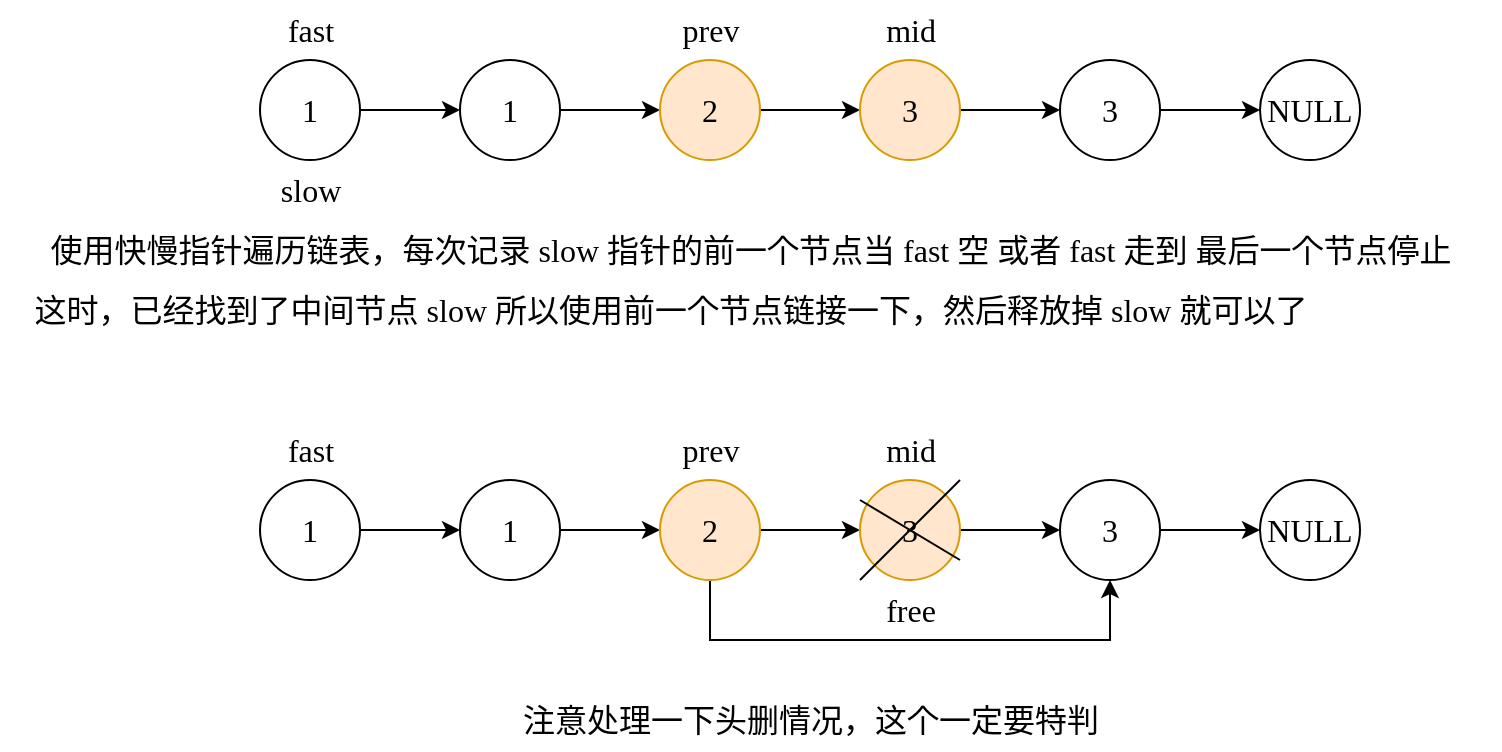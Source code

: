 <mxfile version="20.2.3" type="device"><diagram id="SsHk9cqMixbzLnfuzSgn" name="第 1 页"><mxGraphModel dx="1038" dy="641" grid="1" gridSize="10" guides="1" tooltips="1" connect="1" arrows="1" fold="1" page="1" pageScale="1" pageWidth="1900" pageHeight="5000" math="0" shadow="0"><root><mxCell id="0"/><mxCell id="1" parent="0"/><mxCell id="9NGalmY1Jz5O2IrgaZSP-8" value="" style="edgeStyle=orthogonalEdgeStyle;rounded=0;orthogonalLoop=1;jettySize=auto;html=1;fontFamily=Comic Sans MS;fontSize=16;" parent="1" source="9NGalmY1Jz5O2IrgaZSP-2" target="9NGalmY1Jz5O2IrgaZSP-3" edge="1"><mxGeometry relative="1" as="geometry"/></mxCell><mxCell id="9NGalmY1Jz5O2IrgaZSP-2" value="1" style="ellipse;whiteSpace=wrap;html=1;aspect=fixed;fontSize=16;fontFamily=Comic Sans MS;" parent="1" vertex="1"><mxGeometry x="210" y="240" width="50" height="50" as="geometry"/></mxCell><mxCell id="9NGalmY1Jz5O2IrgaZSP-9" value="" style="edgeStyle=orthogonalEdgeStyle;rounded=0;orthogonalLoop=1;jettySize=auto;html=1;fontFamily=Comic Sans MS;fontSize=16;" parent="1" source="9NGalmY1Jz5O2IrgaZSP-3" target="9NGalmY1Jz5O2IrgaZSP-4" edge="1"><mxGeometry relative="1" as="geometry"/></mxCell><mxCell id="9NGalmY1Jz5O2IrgaZSP-3" value="1" style="ellipse;whiteSpace=wrap;html=1;aspect=fixed;fontSize=16;fontFamily=Comic Sans MS;" parent="1" vertex="1"><mxGeometry x="310" y="240" width="50" height="50" as="geometry"/></mxCell><mxCell id="9NGalmY1Jz5O2IrgaZSP-10" value="" style="edgeStyle=orthogonalEdgeStyle;rounded=0;orthogonalLoop=1;jettySize=auto;html=1;fontFamily=Comic Sans MS;fontSize=16;" parent="1" source="9NGalmY1Jz5O2IrgaZSP-4" target="9NGalmY1Jz5O2IrgaZSP-5" edge="1"><mxGeometry relative="1" as="geometry"/></mxCell><mxCell id="9NGalmY1Jz5O2IrgaZSP-4" value="2" style="ellipse;whiteSpace=wrap;html=1;aspect=fixed;fontSize=16;fontFamily=Comic Sans MS;fillColor=#ffe6cc;strokeColor=#d79b00;" parent="1" vertex="1"><mxGeometry x="410" y="240" width="50" height="50" as="geometry"/></mxCell><mxCell id="9NGalmY1Jz5O2IrgaZSP-11" value="" style="edgeStyle=orthogonalEdgeStyle;rounded=0;orthogonalLoop=1;jettySize=auto;html=1;fontFamily=Comic Sans MS;fontSize=16;" parent="1" source="9NGalmY1Jz5O2IrgaZSP-5" target="9NGalmY1Jz5O2IrgaZSP-6" edge="1"><mxGeometry relative="1" as="geometry"/></mxCell><mxCell id="9NGalmY1Jz5O2IrgaZSP-5" value="3" style="ellipse;whiteSpace=wrap;html=1;aspect=fixed;fontSize=16;fontFamily=Comic Sans MS;fillColor=#ffe6cc;strokeColor=#d79b00;" parent="1" vertex="1"><mxGeometry x="510" y="240" width="50" height="50" as="geometry"/></mxCell><mxCell id="9NGalmY1Jz5O2IrgaZSP-13" value="" style="edgeStyle=orthogonalEdgeStyle;rounded=0;orthogonalLoop=1;jettySize=auto;html=1;fontFamily=Comic Sans MS;fontSize=16;" parent="1" source="9NGalmY1Jz5O2IrgaZSP-6" target="9NGalmY1Jz5O2IrgaZSP-12" edge="1"><mxGeometry relative="1" as="geometry"/></mxCell><mxCell id="9NGalmY1Jz5O2IrgaZSP-6" value="3" style="ellipse;whiteSpace=wrap;html=1;aspect=fixed;fontSize=16;fontFamily=Comic Sans MS;" parent="1" vertex="1"><mxGeometry x="610" y="240" width="50" height="50" as="geometry"/></mxCell><mxCell id="9NGalmY1Jz5O2IrgaZSP-12" value="NULL" style="ellipse;whiteSpace=wrap;html=1;aspect=fixed;fontSize=16;fontFamily=Comic Sans MS;" parent="1" vertex="1"><mxGeometry x="710" y="240" width="50" height="50" as="geometry"/></mxCell><mxCell id="9NGalmY1Jz5O2IrgaZSP-14" value="fast" style="text;html=1;align=center;verticalAlign=middle;resizable=0;points=[];autosize=1;strokeColor=none;fillColor=none;fontSize=16;fontFamily=Comic Sans MS;" parent="1" vertex="1"><mxGeometry x="205" y="210" width="60" height="30" as="geometry"/></mxCell><mxCell id="9NGalmY1Jz5O2IrgaZSP-15" value="slow" style="text;html=1;align=center;verticalAlign=middle;resizable=0;points=[];autosize=1;strokeColor=none;fillColor=none;fontSize=16;fontFamily=Comic Sans MS;" parent="1" vertex="1"><mxGeometry x="205" y="290" width="60" height="30" as="geometry"/></mxCell><mxCell id="pcZTcT-VUn0MMEHsn8Fn-1" value="mid" style="text;html=1;align=center;verticalAlign=middle;resizable=0;points=[];autosize=1;strokeColor=none;fillColor=none;fontSize=16;fontFamily=Comic Sans MS;" vertex="1" parent="1"><mxGeometry x="510" y="210" width="50" height="30" as="geometry"/></mxCell><mxCell id="pcZTcT-VUn0MMEHsn8Fn-2" value="prev" style="text;html=1;align=center;verticalAlign=middle;resizable=0;points=[];autosize=1;strokeColor=none;fillColor=none;fontSize=16;fontFamily=Comic Sans MS;" vertex="1" parent="1"><mxGeometry x="405" y="210" width="60" height="30" as="geometry"/></mxCell><mxCell id="pcZTcT-VUn0MMEHsn8Fn-3" value="使用快慢指针遍历链表，每次记录 slow 指针的前一个节点当 fast 空 或者 fast 走到 最后一个节点停止" style="text;html=1;align=center;verticalAlign=middle;resizable=0;points=[];autosize=1;strokeColor=none;fillColor=none;fontSize=16;fontFamily=Comic Sans MS;" vertex="1" parent="1"><mxGeometry x="80" y="320" width="750" height="30" as="geometry"/></mxCell><mxCell id="pcZTcT-VUn0MMEHsn8Fn-4" value="这时，已经找到了中间节点 slow 所以使用前一个节点链接一下，然后释放掉 slow 就可以了" style="text;html=1;align=center;verticalAlign=middle;resizable=0;points=[];autosize=1;strokeColor=none;fillColor=none;fontSize=16;fontFamily=Comic Sans MS;" vertex="1" parent="1"><mxGeometry x="80" y="350" width="670" height="30" as="geometry"/></mxCell><mxCell id="pcZTcT-VUn0MMEHsn8Fn-5" value="" style="edgeStyle=orthogonalEdgeStyle;rounded=0;orthogonalLoop=1;jettySize=auto;html=1;fontFamily=Comic Sans MS;fontSize=16;" edge="1" parent="1" source="pcZTcT-VUn0MMEHsn8Fn-6" target="pcZTcT-VUn0MMEHsn8Fn-8"><mxGeometry relative="1" as="geometry"/></mxCell><mxCell id="pcZTcT-VUn0MMEHsn8Fn-6" value="1" style="ellipse;whiteSpace=wrap;html=1;aspect=fixed;fontSize=16;fontFamily=Comic Sans MS;" vertex="1" parent="1"><mxGeometry x="210" y="450" width="50" height="50" as="geometry"/></mxCell><mxCell id="pcZTcT-VUn0MMEHsn8Fn-7" value="" style="edgeStyle=orthogonalEdgeStyle;rounded=0;orthogonalLoop=1;jettySize=auto;html=1;fontFamily=Comic Sans MS;fontSize=16;" edge="1" parent="1" source="pcZTcT-VUn0MMEHsn8Fn-8" target="pcZTcT-VUn0MMEHsn8Fn-10"><mxGeometry relative="1" as="geometry"/></mxCell><mxCell id="pcZTcT-VUn0MMEHsn8Fn-8" value="1" style="ellipse;whiteSpace=wrap;html=1;aspect=fixed;fontSize=16;fontFamily=Comic Sans MS;" vertex="1" parent="1"><mxGeometry x="310" y="450" width="50" height="50" as="geometry"/></mxCell><mxCell id="pcZTcT-VUn0MMEHsn8Fn-9" value="" style="edgeStyle=orthogonalEdgeStyle;rounded=0;orthogonalLoop=1;jettySize=auto;html=1;fontFamily=Comic Sans MS;fontSize=16;" edge="1" parent="1" source="pcZTcT-VUn0MMEHsn8Fn-10" target="pcZTcT-VUn0MMEHsn8Fn-12"><mxGeometry relative="1" as="geometry"/></mxCell><mxCell id="pcZTcT-VUn0MMEHsn8Fn-20" style="edgeStyle=orthogonalEdgeStyle;rounded=0;orthogonalLoop=1;jettySize=auto;html=1;entryX=0.5;entryY=1;entryDx=0;entryDy=0;fontFamily=Comic Sans MS;fontSize=16;" edge="1" parent="1" source="pcZTcT-VUn0MMEHsn8Fn-10" target="pcZTcT-VUn0MMEHsn8Fn-14"><mxGeometry relative="1" as="geometry"><Array as="points"><mxPoint x="435.5" y="530"/><mxPoint x="635.5" y="530"/></Array></mxGeometry></mxCell><mxCell id="pcZTcT-VUn0MMEHsn8Fn-10" value="2" style="ellipse;whiteSpace=wrap;html=1;aspect=fixed;fontSize=16;fontFamily=Comic Sans MS;fillColor=#ffe6cc;strokeColor=#d79b00;" vertex="1" parent="1"><mxGeometry x="410" y="450" width="50" height="50" as="geometry"/></mxCell><mxCell id="pcZTcT-VUn0MMEHsn8Fn-11" value="" style="edgeStyle=orthogonalEdgeStyle;rounded=0;orthogonalLoop=1;jettySize=auto;html=1;fontFamily=Comic Sans MS;fontSize=16;" edge="1" parent="1" source="pcZTcT-VUn0MMEHsn8Fn-12" target="pcZTcT-VUn0MMEHsn8Fn-14"><mxGeometry relative="1" as="geometry"/></mxCell><mxCell id="pcZTcT-VUn0MMEHsn8Fn-12" value="3" style="ellipse;whiteSpace=wrap;html=1;aspect=fixed;fontSize=16;fontFamily=Comic Sans MS;fillColor=#ffe6cc;strokeColor=#d79b00;" vertex="1" parent="1"><mxGeometry x="510" y="450" width="50" height="50" as="geometry"/></mxCell><mxCell id="pcZTcT-VUn0MMEHsn8Fn-13" value="" style="edgeStyle=orthogonalEdgeStyle;rounded=0;orthogonalLoop=1;jettySize=auto;html=1;fontFamily=Comic Sans MS;fontSize=16;" edge="1" parent="1" source="pcZTcT-VUn0MMEHsn8Fn-14" target="pcZTcT-VUn0MMEHsn8Fn-15"><mxGeometry relative="1" as="geometry"/></mxCell><mxCell id="pcZTcT-VUn0MMEHsn8Fn-14" value="3" style="ellipse;whiteSpace=wrap;html=1;aspect=fixed;fontSize=16;fontFamily=Comic Sans MS;" vertex="1" parent="1"><mxGeometry x="610" y="450" width="50" height="50" as="geometry"/></mxCell><mxCell id="pcZTcT-VUn0MMEHsn8Fn-15" value="NULL" style="ellipse;whiteSpace=wrap;html=1;aspect=fixed;fontSize=16;fontFamily=Comic Sans MS;" vertex="1" parent="1"><mxGeometry x="710" y="450" width="50" height="50" as="geometry"/></mxCell><mxCell id="pcZTcT-VUn0MMEHsn8Fn-16" value="fast" style="text;html=1;align=center;verticalAlign=middle;resizable=0;points=[];autosize=1;strokeColor=none;fillColor=none;fontSize=16;fontFamily=Comic Sans MS;" vertex="1" parent="1"><mxGeometry x="205" y="420" width="60" height="30" as="geometry"/></mxCell><mxCell id="pcZTcT-VUn0MMEHsn8Fn-17" value="mid" style="text;html=1;align=center;verticalAlign=middle;resizable=0;points=[];autosize=1;strokeColor=none;fillColor=none;fontSize=16;fontFamily=Comic Sans MS;" vertex="1" parent="1"><mxGeometry x="510" y="420" width="50" height="30" as="geometry"/></mxCell><mxCell id="pcZTcT-VUn0MMEHsn8Fn-18" value="prev" style="text;html=1;align=center;verticalAlign=middle;resizable=0;points=[];autosize=1;strokeColor=none;fillColor=none;fontSize=16;fontFamily=Comic Sans MS;" vertex="1" parent="1"><mxGeometry x="405" y="420" width="60" height="30" as="geometry"/></mxCell><mxCell id="pcZTcT-VUn0MMEHsn8Fn-19" value="free" style="text;html=1;align=center;verticalAlign=middle;resizable=0;points=[];autosize=1;strokeColor=none;fillColor=none;fontSize=16;fontFamily=Comic Sans MS;" vertex="1" parent="1"><mxGeometry x="505" y="500" width="60" height="30" as="geometry"/></mxCell><mxCell id="pcZTcT-VUn0MMEHsn8Fn-21" value="" style="endArrow=none;html=1;rounded=0;fontFamily=Comic Sans MS;fontSize=16;" edge="1" parent="1"><mxGeometry width="50" height="50" relative="1" as="geometry"><mxPoint x="510" y="500" as="sourcePoint"/><mxPoint x="560" y="450" as="targetPoint"/></mxGeometry></mxCell><mxCell id="pcZTcT-VUn0MMEHsn8Fn-22" value="" style="endArrow=none;html=1;rounded=0;fontFamily=Comic Sans MS;fontSize=16;" edge="1" parent="1"><mxGeometry width="50" height="50" relative="1" as="geometry"><mxPoint x="510" y="460" as="sourcePoint"/><mxPoint x="560" y="490" as="targetPoint"/></mxGeometry></mxCell><mxCell id="pcZTcT-VUn0MMEHsn8Fn-23" value="注意处理一下头删情况，这个一定要特判" style="text;html=1;align=center;verticalAlign=middle;resizable=0;points=[];autosize=1;strokeColor=none;fillColor=none;fontSize=16;fontFamily=Comic Sans MS;" vertex="1" parent="1"><mxGeometry x="330" y="555" width="310" height="30" as="geometry"/></mxCell></root></mxGraphModel></diagram></mxfile>